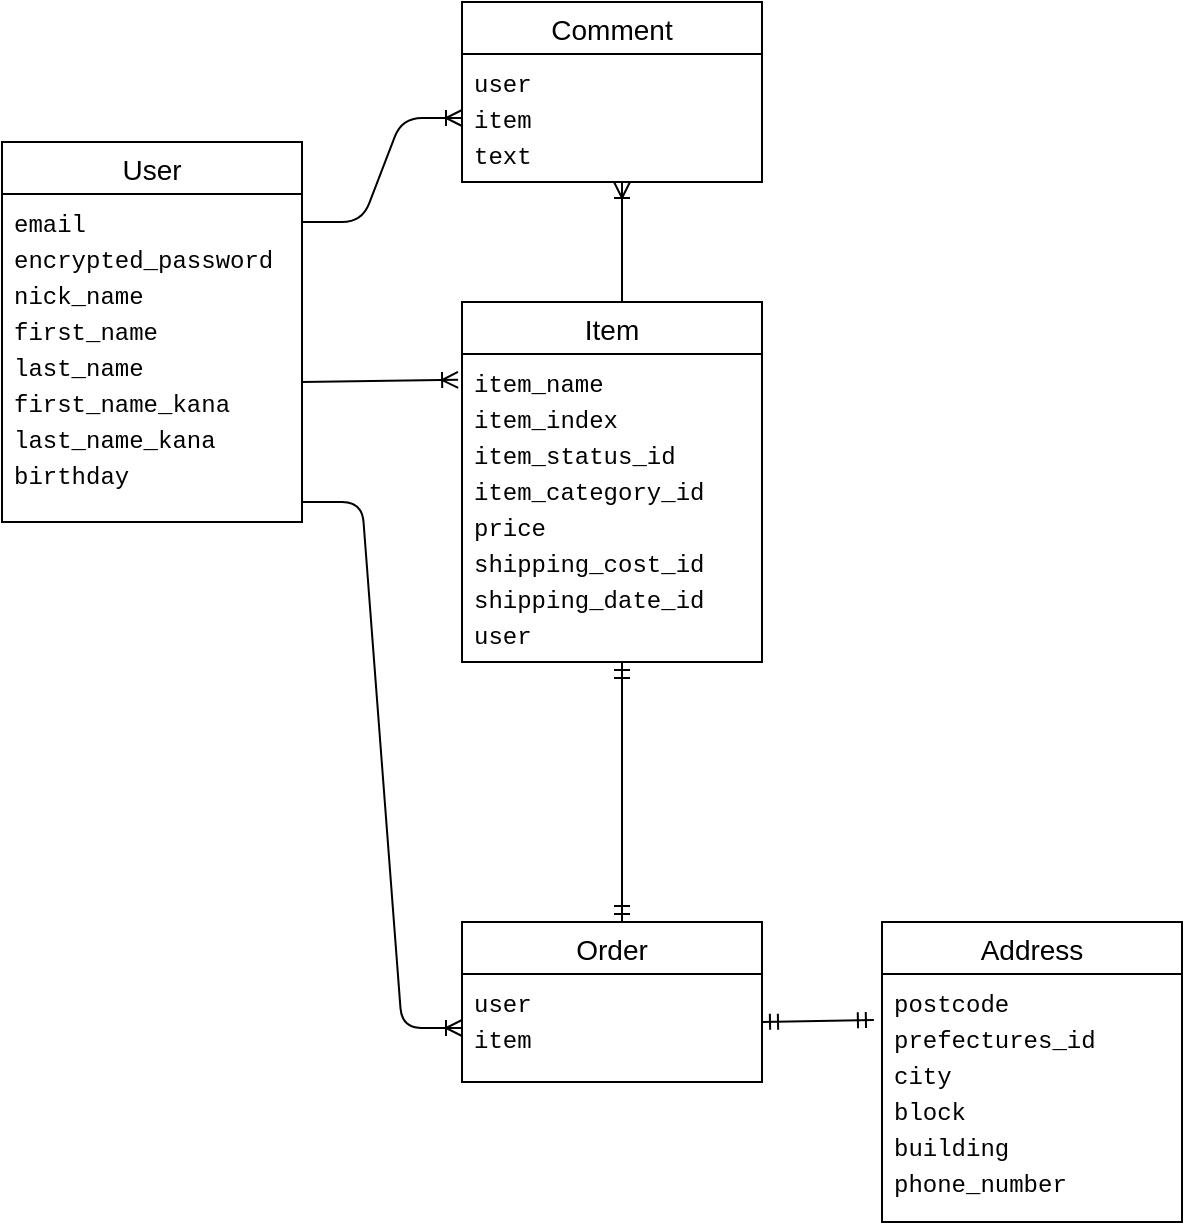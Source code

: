 <mxfile>
    <diagram id="-XTOnoF4f9RBT8s8oQR2" name="ページ1">
        <mxGraphModel dx="808" dy="692" grid="1" gridSize="10" guides="0" tooltips="1" connect="1" arrows="0" fold="1" page="1" pageScale="1" pageWidth="827" pageHeight="1169" math="0" shadow="0">
            <root>
                <mxCell id="0"/>
                <mxCell id="1" parent="0"/>
                <mxCell id="93" value="Address" style="swimlane;fontStyle=0;childLayout=stackLayout;horizontal=1;startSize=26;horizontalStack=0;resizeParent=1;resizeParentMax=0;resizeLast=0;collapsible=1;marginBottom=0;align=center;fontSize=14;" parent="1" vertex="1">
                    <mxGeometry x="570" y="510" width="150" height="150" as="geometry"/>
                </mxCell>
                <mxCell id="94" value="&lt;div style=&quot;font-family: Menlo, Monaco, &amp;quot;Courier New&amp;quot;, monospace; line-height: 18px; white-space: pre;&quot;&gt;&lt;div style=&quot;&quot;&gt;&lt;div style=&quot;line-height: 18px;&quot;&gt;&lt;div style=&quot;&quot;&gt;&lt;span style=&quot;background-color: rgb(255, 255, 255);&quot;&gt;&lt;font style=&quot;color: rgb(0, 0, 0);&quot;&gt;postcode&lt;/font&gt;&lt;/span&gt;&lt;/div&gt;&lt;div style=&quot;&quot;&gt;&lt;span style=&quot;background-color: rgb(255, 255, 255); color: rgb(204, 204, 204);&quot;&gt;&lt;font style=&quot;color: rgb(0, 0, 0);&quot;&gt;prefectures_id&lt;/font&gt;&lt;/span&gt;&lt;/div&gt;&lt;div style=&quot;&quot;&gt;&lt;span style=&quot;background-color: rgb(255, 255, 255); color: rgb(204, 204, 204);&quot;&gt;&lt;font style=&quot;color: rgb(0, 0, 0);&quot;&gt;city&lt;/font&gt;&lt;/span&gt;&lt;/div&gt;&lt;div style=&quot;&quot;&gt;&lt;span style=&quot;background-color: rgb(255, 255, 255); color: rgb(204, 204, 204);&quot;&gt;&lt;font style=&quot;color: rgb(0, 0, 0);&quot;&gt;block&lt;/font&gt;&lt;/span&gt;&lt;/div&gt;&lt;div style=&quot;&quot;&gt;&lt;span style=&quot;background-color: rgb(255, 255, 255); color: rgb(204, 204, 204);&quot;&gt;&lt;font style=&quot;color: rgb(0, 0, 0);&quot;&gt;building &lt;/font&gt;&lt;/span&gt;&lt;/div&gt;&lt;div style=&quot;&quot;&gt;&lt;span style=&quot;background-color: rgb(255, 255, 255); color: rgb(204, 204, 204);&quot;&gt;&lt;font style=&quot;color: rgb(0, 0, 0);&quot;&gt;phone_number&lt;/font&gt;&lt;/span&gt;&lt;/div&gt;&lt;/div&gt;&lt;/div&gt;&lt;/div&gt;" style="text;strokeColor=none;fillColor=none;spacingLeft=4;spacingRight=4;overflow=hidden;rotatable=0;points=[[0,0.5],[1,0.5]];portConstraint=eastwest;fontSize=12;whiteSpace=wrap;html=1;" parent="93" vertex="1">
                    <mxGeometry y="26" width="150" height="124" as="geometry"/>
                </mxCell>
                <mxCell id="101" value="Item" style="swimlane;fontStyle=0;childLayout=stackLayout;horizontal=1;startSize=26;horizontalStack=0;resizeParent=1;resizeParentMax=0;resizeLast=0;collapsible=1;marginBottom=0;align=center;fontSize=14;" parent="1" vertex="1">
                    <mxGeometry x="360" y="200" width="150" height="180" as="geometry"/>
                </mxCell>
                <mxCell id="102" value="&lt;div style=&quot;font-family: Menlo, Monaco, &amp;quot;Courier New&amp;quot;, monospace; line-height: 18px; white-space: pre;&quot;&gt;&lt;div style=&quot;&quot;&gt;&lt;span style=&quot;background-color: rgb(255, 255, 255);&quot;&gt;&lt;font style=&quot;color: rgb(0, 0, 0);&quot;&gt;item_name    &lt;/font&gt;&lt;/span&gt;&lt;/div&gt;&lt;div style=&quot;&quot;&gt;&lt;span style=&quot;background-color: rgb(255, 255, 255); color: rgb(204, 204, 204);&quot;&gt;&lt;font style=&quot;color: rgb(0, 0, 0);&quot;&gt;item_index   &lt;/font&gt;&lt;/span&gt;&lt;/div&gt;&lt;div style=&quot;&quot;&gt;&lt;span style=&quot;background-color: rgb(255, 255, 255); color: rgb(204, 204, 204);&quot;&gt;&lt;font style=&quot;color: rgb(0, 0, 0);&quot;&gt;item_status_id  &lt;/font&gt;&lt;/span&gt;&lt;/div&gt;&lt;div style=&quot;&quot;&gt;&lt;span style=&quot;background-color: rgb(255, 255, 255); color: rgb(204, 204, 204);&quot;&gt;&lt;font style=&quot;color: rgb(0, 0, 0);&quot;&gt;item_category_id&lt;/font&gt;&lt;/span&gt;&lt;/div&gt;&lt;div style=&quot;&quot;&gt;&lt;span style=&quot;background-color: rgb(255, 255, 255); color: rgb(204, 204, 204);&quot;&gt;&lt;font style=&quot;color: rgb(0, 0, 0);&quot;&gt;price        &lt;/font&gt;&lt;/span&gt;&lt;/div&gt;&lt;div style=&quot;&quot;&gt;&lt;span style=&quot;background-color: rgb(255, 255, 255); color: rgb(204, 204, 204);&quot;&gt;&lt;font style=&quot;color: rgb(0, 0, 0);&quot;&gt;shipping_cost_id&lt;/font&gt;&lt;/span&gt;&lt;/div&gt;&lt;div style=&quot;&quot;&gt;&lt;span style=&quot;background-color: rgb(255, 255, 255); color: rgb(204, 204, 204);&quot;&gt;&lt;font style=&quot;color: rgb(0, 0, 0);&quot;&gt;shipping_date_id&lt;/font&gt;&lt;/span&gt;&lt;/div&gt;&lt;div style=&quot;&quot;&gt;&lt;span style=&quot;background-color: rgb(255, 255, 255); color: rgb(204, 204, 204);&quot;&gt;&lt;font style=&quot;color: rgb(0, 0, 0);&quot;&gt;user&lt;/font&gt;&lt;/span&gt;&lt;/div&gt;&lt;/div&gt;" style="text;strokeColor=none;fillColor=none;spacingLeft=4;spacingRight=4;overflow=hidden;rotatable=0;points=[[0,0.5],[1,0.5]];portConstraint=eastwest;fontSize=12;whiteSpace=wrap;html=1;" parent="101" vertex="1">
                    <mxGeometry y="26" width="150" height="154" as="geometry"/>
                </mxCell>
                <mxCell id="105" value="Order" style="swimlane;fontStyle=0;childLayout=stackLayout;horizontal=1;startSize=26;horizontalStack=0;resizeParent=1;resizeParentMax=0;resizeLast=0;collapsible=1;marginBottom=0;align=center;fontSize=14;" parent="1" vertex="1">
                    <mxGeometry x="360" y="510" width="150" height="80" as="geometry"/>
                </mxCell>
                <mxCell id="106" value="&lt;div style=&quot;font-family: Menlo, Monaco, &amp;quot;Courier New&amp;quot;, monospace; font-weight: normal; font-size: 12px; line-height: 18px; white-space: pre;&quot;&gt;&lt;div style=&quot;&quot;&gt;&lt;span style=&quot;background-color: rgb(255, 255, 255);&quot;&gt;&lt;font style=&quot;color: rgb(0, 0, 0);&quot;&gt;user&lt;/font&gt;&lt;/span&gt;&lt;/div&gt;&lt;div style=&quot;&quot;&gt;&lt;span style=&quot;background-color: rgb(255, 255, 255); color: rgb(204, 204, 204);&quot;&gt;&lt;font style=&quot;color: rgb(0, 0, 0);&quot;&gt;item&lt;/font&gt;&lt;/span&gt;&lt;/div&gt;&lt;/div&gt;" style="text;strokeColor=none;fillColor=none;spacingLeft=4;spacingRight=4;overflow=hidden;rotatable=0;points=[[0,0.5],[1,0.5]];portConstraint=eastwest;fontSize=12;whiteSpace=wrap;html=1;" parent="105" vertex="1">
                    <mxGeometry y="26" width="150" height="54" as="geometry"/>
                </mxCell>
                <mxCell id="113" value="User" style="swimlane;fontStyle=0;childLayout=stackLayout;horizontal=1;startSize=26;horizontalStack=0;resizeParent=1;resizeParentMax=0;resizeLast=0;collapsible=1;marginBottom=0;align=center;fontSize=14;" parent="1" vertex="1">
                    <mxGeometry x="130" y="120" width="150" height="190" as="geometry"/>
                </mxCell>
                <mxCell id="114" value="&lt;div style=&quot;font-family: Menlo, Monaco, &amp;quot;Courier New&amp;quot;, monospace; font-weight: normal; font-size: 12px; line-height: 18px; white-space: pre;&quot;&gt;&lt;div style=&quot;&quot;&gt;&lt;span style=&quot;background-color: rgb(255, 255, 255);&quot;&gt;&lt;font style=&quot;color: rgb(0, 0, 0);&quot;&gt;email&lt;/font&gt;&lt;/span&gt;&lt;/div&gt;&lt;div style=&quot;&quot;&gt;&lt;span style=&quot;background-color: rgb(255, 255, 255); color: rgb(204, 204, 204);&quot;&gt;&lt;font style=&quot;color: rgb(0, 0, 0);&quot;&gt;encrypted_password&lt;/font&gt;&lt;/span&gt;&lt;/div&gt;&lt;div style=&quot;&quot;&gt;&lt;span style=&quot;background-color: rgb(255, 255, 255); color: rgb(204, 204, 204);&quot;&gt;&lt;font style=&quot;color: rgb(0, 0, 0);&quot;&gt;nick_name    &lt;/font&gt;&lt;/span&gt;&lt;/div&gt;&lt;div style=&quot;&quot;&gt;&lt;span style=&quot;background-color: rgb(255, 255, 255); color: rgb(204, 204, 204);&quot;&gt;&lt;font style=&quot;color: rgb(0, 0, 0);&quot;&gt;first_name         &lt;/font&gt;&lt;/span&gt;&lt;/div&gt;&lt;div style=&quot;&quot;&gt;&lt;span style=&quot;background-color: rgb(255, 255, 255); color: rgb(204, 204, 204);&quot;&gt;&lt;font style=&quot;color: rgb(0, 0, 0);&quot;&gt;last_name          &lt;/font&gt;&lt;/span&gt;&lt;/div&gt;&lt;div style=&quot;&quot;&gt;&lt;span style=&quot;background-color: rgb(255, 255, 255);&quot;&gt;&lt;font style=&quot;color: rgb(0, 0, 0);&quot;&gt;first_name_kana &lt;/font&gt;&lt;/span&gt;&lt;/div&gt;&lt;div style=&quot;&quot;&gt;&lt;span style=&quot;background-color: rgb(255, 255, 255); color: rgb(204, 204, 204);&quot;&gt;&lt;font style=&quot;color: rgb(0, 0, 0);&quot;&gt;last_name_kana&lt;/font&gt;&lt;/span&gt;&lt;/div&gt;&lt;div style=&quot;&quot;&gt;&lt;span style=&quot;background-color: rgb(255, 255, 255); color: rgb(204, 204, 204);&quot;&gt;&lt;font style=&quot;color: rgb(0, 0, 0);&quot;&gt;birthday&lt;/font&gt;&lt;/span&gt;&lt;/div&gt;&lt;/div&gt;" style="text;spacingLeft=4;spacingRight=4;overflow=hidden;rotatable=0;points=[[0,0.5],[1,0.5]];portConstraint=eastwest;fontSize=12;whiteSpace=wrap;html=1;" parent="113" vertex="1">
                    <mxGeometry y="26" width="150" height="164" as="geometry"/>
                </mxCell>
                <mxCell id="131" value="Comment" style="swimlane;fontStyle=0;childLayout=stackLayout;horizontal=1;startSize=26;horizontalStack=0;resizeParent=1;resizeParentMax=0;resizeLast=0;collapsible=1;marginBottom=0;align=center;fontSize=14;" vertex="1" parent="1">
                    <mxGeometry x="360" y="50" width="150" height="90" as="geometry"/>
                </mxCell>
                <mxCell id="132" value="&lt;div style=&quot;font-family: Menlo, Monaco, &amp;quot;Courier New&amp;quot;, monospace; line-height: 18px; white-space: pre;&quot;&gt;&lt;div style=&quot;&quot;&gt;&lt;span style=&quot;background-color: rgb(255, 255, 255);&quot;&gt;&lt;font style=&quot;color: rgb(0, 0, 0);&quot;&gt;user&lt;/font&gt;&lt;/span&gt;&lt;/div&gt;&lt;div style=&quot;&quot;&gt;&lt;span style=&quot;background-color: rgb(255, 255, 255); color: rgb(204, 204, 204);&quot;&gt;&lt;font style=&quot;color: rgb(0, 0, 0);&quot;&gt;item&lt;/font&gt;&lt;/span&gt;&lt;/div&gt;&lt;div style=&quot;&quot;&gt;&lt;font color=&quot;#000000&quot;&gt;&lt;span style=&quot;background-color: rgb(255, 255, 255);&quot;&gt;text&lt;/span&gt;&lt;/font&gt;&lt;/div&gt;&lt;/div&gt;" style="text;strokeColor=none;fillColor=none;spacingLeft=4;spacingRight=4;overflow=hidden;rotatable=0;points=[[0,0.5],[1,0.5]];portConstraint=eastwest;fontSize=12;whiteSpace=wrap;html=1;" vertex="1" parent="131">
                    <mxGeometry y="26" width="150" height="64" as="geometry"/>
                </mxCell>
                <mxCell id="154" value="" style="fontSize=12;html=1;endArrow=ERoneToMany;" edge="1" parent="131">
                    <mxGeometry width="100" height="100" relative="1" as="geometry">
                        <mxPoint x="80" y="150" as="sourcePoint"/>
                        <mxPoint x="80" y="90" as="targetPoint"/>
                    </mxGeometry>
                </mxCell>
                <mxCell id="151" value="" style="edgeStyle=entityRelationEdgeStyle;fontSize=12;html=1;endArrow=ERoneToMany;entryX=0;entryY=0.5;entryDx=0;entryDy=0;" edge="1" parent="1" target="132">
                    <mxGeometry width="100" height="100" relative="1" as="geometry">
                        <mxPoint x="280" y="160" as="sourcePoint"/>
                        <mxPoint x="380" y="60" as="targetPoint"/>
                    </mxGeometry>
                </mxCell>
                <mxCell id="152" value="" style="edgeStyle=entityRelationEdgeStyle;fontSize=12;html=1;endArrow=ERoneToMany;entryX=0;entryY=0.5;entryDx=0;entryDy=0;" edge="1" parent="1" target="106">
                    <mxGeometry width="100" height="100" relative="1" as="geometry">
                        <mxPoint x="280" y="300" as="sourcePoint"/>
                        <mxPoint x="380" y="200" as="targetPoint"/>
                    </mxGeometry>
                </mxCell>
                <mxCell id="155" value="" style="fontSize=12;html=1;endArrow=ERmandOne;startArrow=ERmandOne;" edge="1" parent="1">
                    <mxGeometry width="100" height="100" relative="1" as="geometry">
                        <mxPoint x="440" y="510" as="sourcePoint"/>
                        <mxPoint x="440" y="380" as="targetPoint"/>
                    </mxGeometry>
                </mxCell>
                <mxCell id="156" value="" style="fontSize=12;html=1;endArrow=ERoneToMany;entryX=-0.013;entryY=0.084;entryDx=0;entryDy=0;entryPerimeter=0;" edge="1" parent="1" target="102">
                    <mxGeometry width="100" height="100" relative="1" as="geometry">
                        <mxPoint x="280" y="240" as="sourcePoint"/>
                        <mxPoint x="380" y="140" as="targetPoint"/>
                    </mxGeometry>
                </mxCell>
                <mxCell id="157" value="" style="fontSize=12;html=1;endArrow=ERmandOne;startArrow=ERmandOne;entryX=-0.027;entryY=0.185;entryDx=0;entryDy=0;entryPerimeter=0;" edge="1" parent="1" target="94">
                    <mxGeometry width="100" height="100" relative="1" as="geometry">
                        <mxPoint x="510" y="560" as="sourcePoint"/>
                        <mxPoint x="610" y="460" as="targetPoint"/>
                    </mxGeometry>
                </mxCell>
            </root>
        </mxGraphModel>
    </diagram>
</mxfile>
